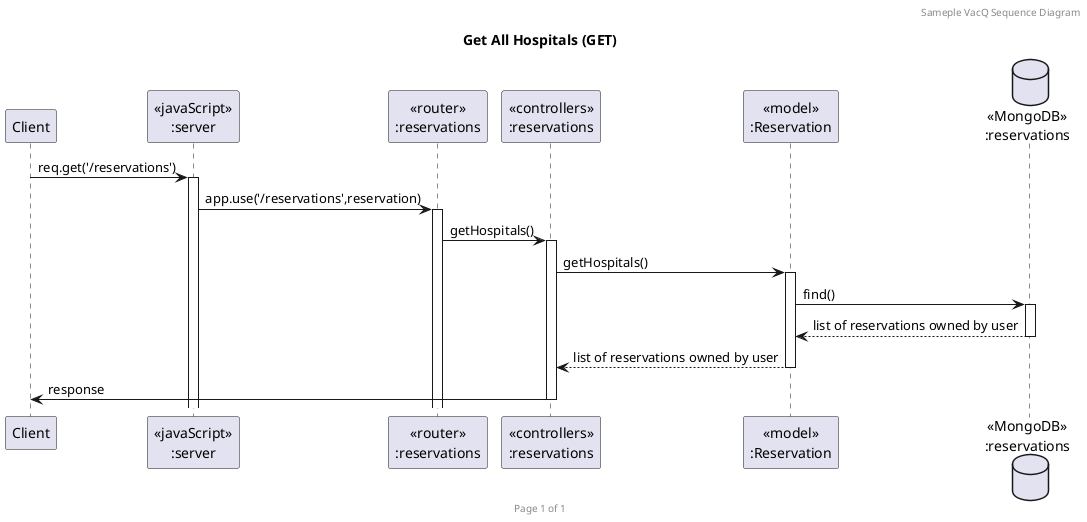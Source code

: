 @startuml Get All Hospitals (GET)

header Sameple VacQ Sequence Diagram
footer Page %page% of %lastpage%
title "Get All Hospitals (GET)"

participant "Client" as client
participant "<<javaScript>>\n:server" as server
participant "<<router>>\n:reservations" as routerReservation
participant "<<controllers>>\n:reservations" as controllersReservation
participant "<<model>>\n:Reservation" as modelReservation
database "<<MongoDB>>\n:reservations" as ReservationDatabase

client->server ++:req.get('/reservations')
server->routerReservation ++:app.use('/reservations',reservation)
routerReservation -> controllersReservation ++:getHospitals()
controllersReservation->modelReservation ++:getHospitals()
modelReservation ->ReservationDatabase ++: find()
ReservationDatabase --> modelReservation --: list of reservations owned by user
controllersReservation <-- modelReservation --:list of reservations owned by user
controllersReservation->client --:response

@enduml

